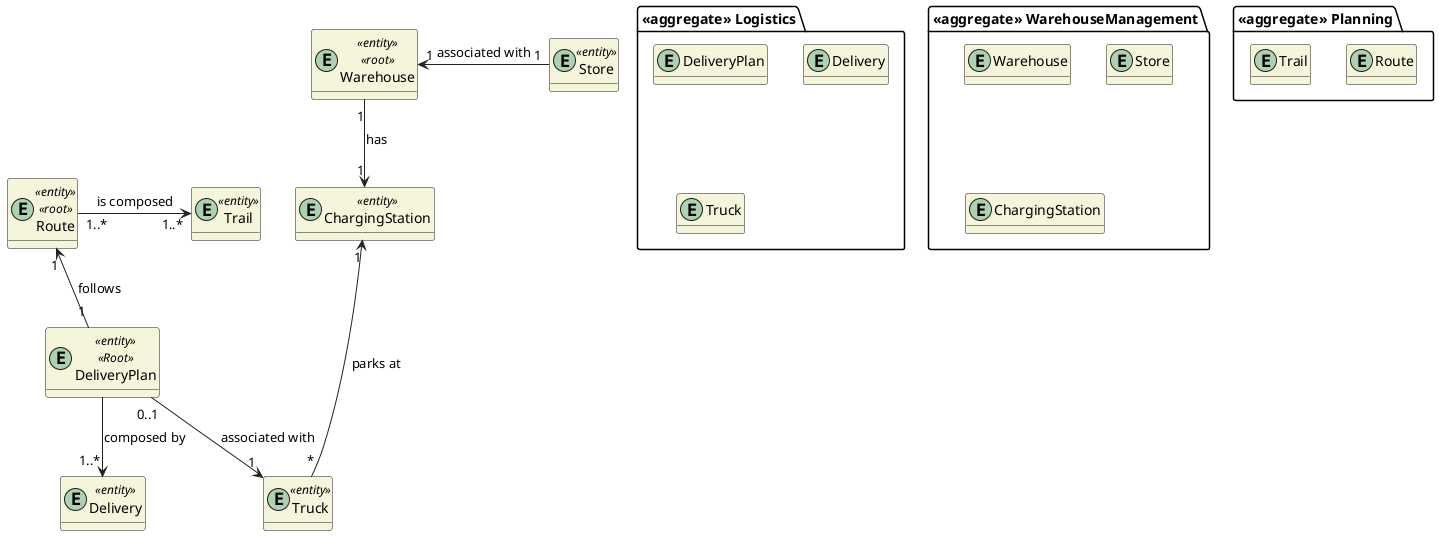 @startuml DM

skinparam classAttributeIconSize 0
hide empty attributes
skinparam classBackgroundColor beige
skinparam ArrowColor #222222

package "<<aggregate>> Logistics"{
    entity DeliveryPlan
    entity Delivery
    entity Truck

}

entity DeliveryPlan <<entity>> <<Root>>{

}

entity Delivery <<entity>>{

}

entity Truck <<entity>>{

}

package "<<aggregate>> Planning"{
    entity Route
    entity Trail
}

entity Route <<entity>> <<root>>{

}

entity Trail <<entity>> {

}

package "<<aggregate>> WarehouseManagement"{
  entity Warehouse
  entity Store
  entity ChargingStation

}

entity Warehouse <<entity>> <<root>>{

}

entity Store <<entity>>{

}

entity ChargingStation <<entity>> {

}

DeliveryPlan --> "1..*" Delivery : composed by
DeliveryPlan "0..1"--> "1" Truck : associated with

Route "1..*" -> "1..*" Trail : is composed
Route "1" <-- "1" DeliveryPlan : follows

Warehouse "1" <- "1" Store : associated with
Warehouse "1" --> "1" ChargingStation: has
ChargingStation "1" <---  "*" Truck : parks at



@enduml